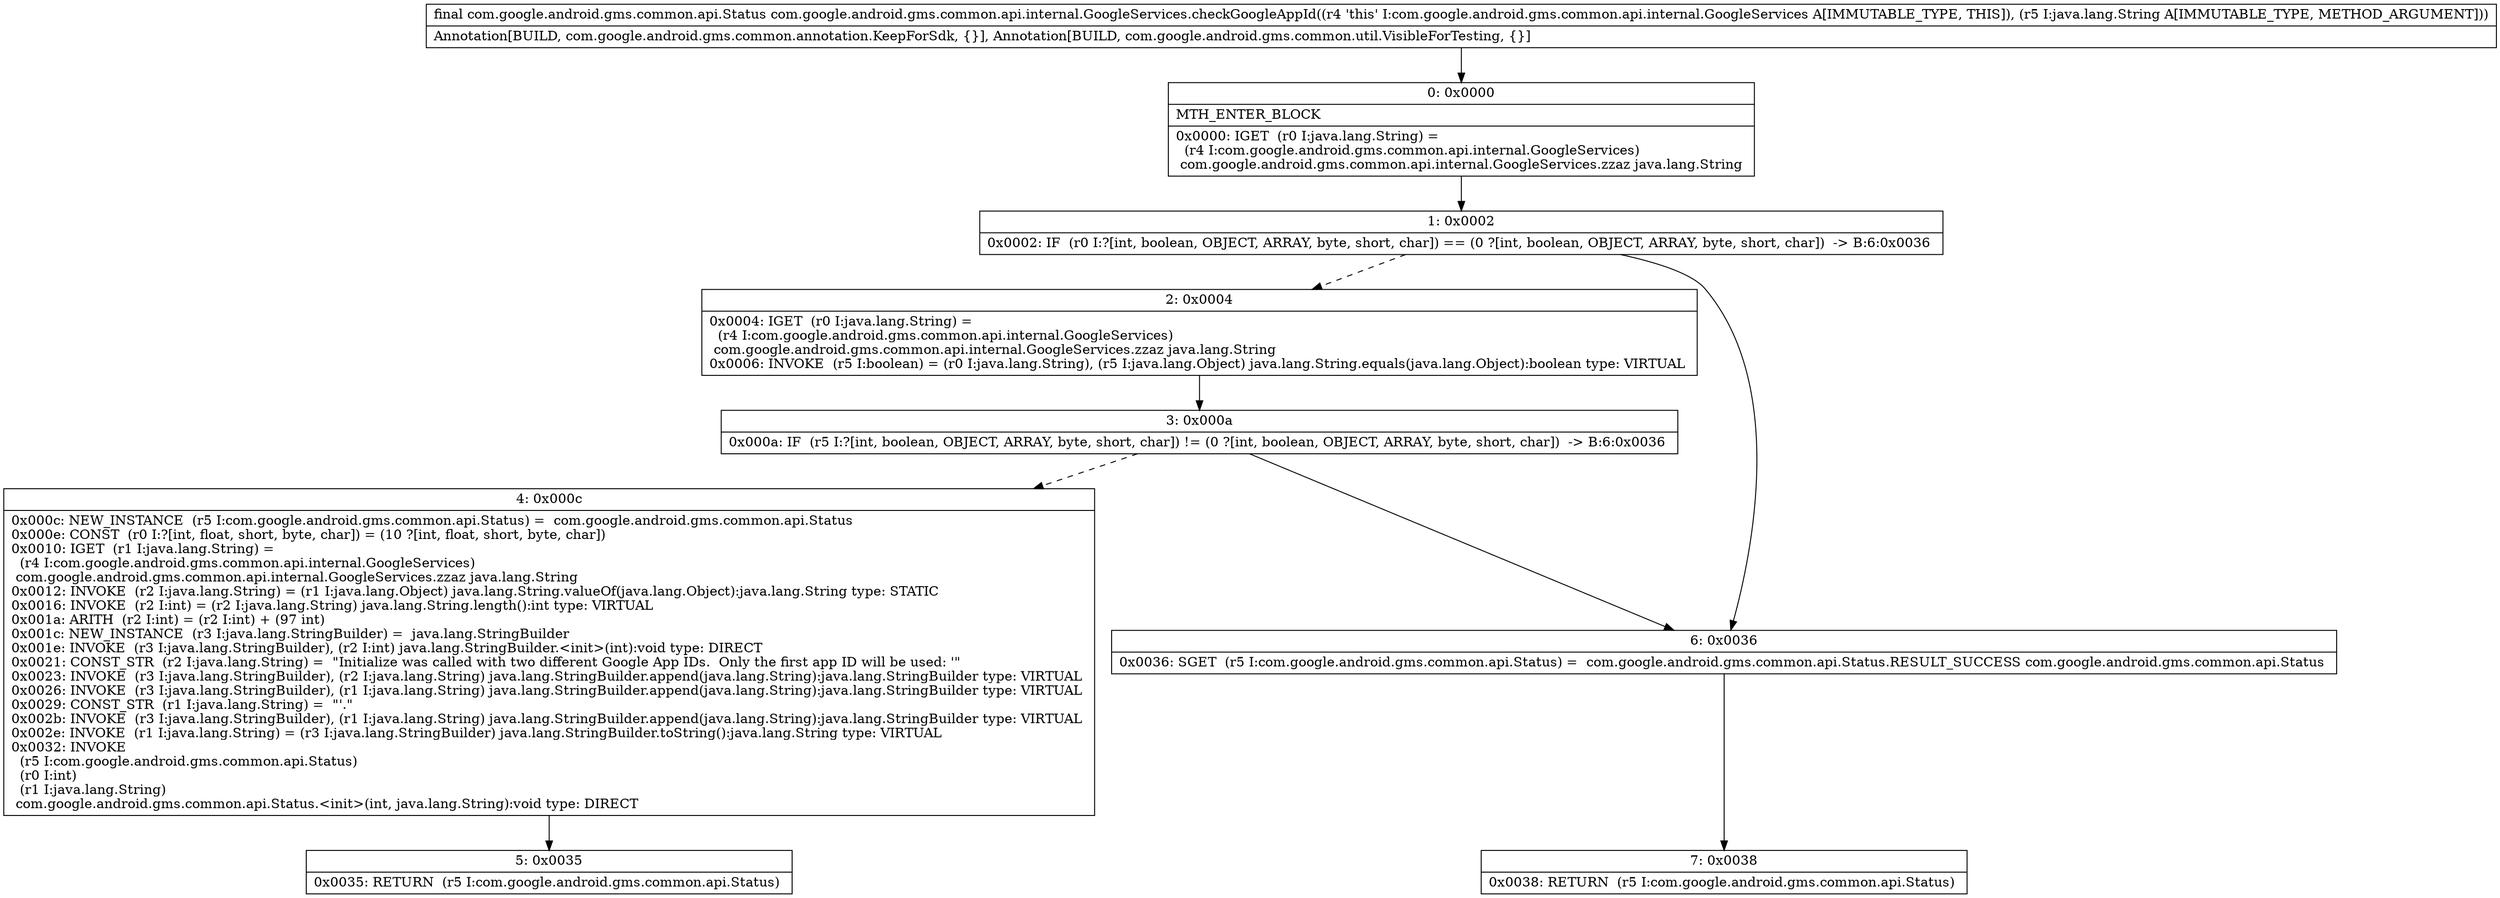 digraph "CFG forcom.google.android.gms.common.api.internal.GoogleServices.checkGoogleAppId(Ljava\/lang\/String;)Lcom\/google\/android\/gms\/common\/api\/Status;" {
Node_0 [shape=record,label="{0\:\ 0x0000|MTH_ENTER_BLOCK\l|0x0000: IGET  (r0 I:java.lang.String) = \l  (r4 I:com.google.android.gms.common.api.internal.GoogleServices)\l com.google.android.gms.common.api.internal.GoogleServices.zzaz java.lang.String \l}"];
Node_1 [shape=record,label="{1\:\ 0x0002|0x0002: IF  (r0 I:?[int, boolean, OBJECT, ARRAY, byte, short, char]) == (0 ?[int, boolean, OBJECT, ARRAY, byte, short, char])  \-\> B:6:0x0036 \l}"];
Node_2 [shape=record,label="{2\:\ 0x0004|0x0004: IGET  (r0 I:java.lang.String) = \l  (r4 I:com.google.android.gms.common.api.internal.GoogleServices)\l com.google.android.gms.common.api.internal.GoogleServices.zzaz java.lang.String \l0x0006: INVOKE  (r5 I:boolean) = (r0 I:java.lang.String), (r5 I:java.lang.Object) java.lang.String.equals(java.lang.Object):boolean type: VIRTUAL \l}"];
Node_3 [shape=record,label="{3\:\ 0x000a|0x000a: IF  (r5 I:?[int, boolean, OBJECT, ARRAY, byte, short, char]) != (0 ?[int, boolean, OBJECT, ARRAY, byte, short, char])  \-\> B:6:0x0036 \l}"];
Node_4 [shape=record,label="{4\:\ 0x000c|0x000c: NEW_INSTANCE  (r5 I:com.google.android.gms.common.api.Status) =  com.google.android.gms.common.api.Status \l0x000e: CONST  (r0 I:?[int, float, short, byte, char]) = (10 ?[int, float, short, byte, char]) \l0x0010: IGET  (r1 I:java.lang.String) = \l  (r4 I:com.google.android.gms.common.api.internal.GoogleServices)\l com.google.android.gms.common.api.internal.GoogleServices.zzaz java.lang.String \l0x0012: INVOKE  (r2 I:java.lang.String) = (r1 I:java.lang.Object) java.lang.String.valueOf(java.lang.Object):java.lang.String type: STATIC \l0x0016: INVOKE  (r2 I:int) = (r2 I:java.lang.String) java.lang.String.length():int type: VIRTUAL \l0x001a: ARITH  (r2 I:int) = (r2 I:int) + (97 int) \l0x001c: NEW_INSTANCE  (r3 I:java.lang.StringBuilder) =  java.lang.StringBuilder \l0x001e: INVOKE  (r3 I:java.lang.StringBuilder), (r2 I:int) java.lang.StringBuilder.\<init\>(int):void type: DIRECT \l0x0021: CONST_STR  (r2 I:java.lang.String) =  \"Initialize was called with two different Google App IDs.  Only the first app ID will be used: '\" \l0x0023: INVOKE  (r3 I:java.lang.StringBuilder), (r2 I:java.lang.String) java.lang.StringBuilder.append(java.lang.String):java.lang.StringBuilder type: VIRTUAL \l0x0026: INVOKE  (r3 I:java.lang.StringBuilder), (r1 I:java.lang.String) java.lang.StringBuilder.append(java.lang.String):java.lang.StringBuilder type: VIRTUAL \l0x0029: CONST_STR  (r1 I:java.lang.String) =  \"'.\" \l0x002b: INVOKE  (r3 I:java.lang.StringBuilder), (r1 I:java.lang.String) java.lang.StringBuilder.append(java.lang.String):java.lang.StringBuilder type: VIRTUAL \l0x002e: INVOKE  (r1 I:java.lang.String) = (r3 I:java.lang.StringBuilder) java.lang.StringBuilder.toString():java.lang.String type: VIRTUAL \l0x0032: INVOKE  \l  (r5 I:com.google.android.gms.common.api.Status)\l  (r0 I:int)\l  (r1 I:java.lang.String)\l com.google.android.gms.common.api.Status.\<init\>(int, java.lang.String):void type: DIRECT \l}"];
Node_5 [shape=record,label="{5\:\ 0x0035|0x0035: RETURN  (r5 I:com.google.android.gms.common.api.Status) \l}"];
Node_6 [shape=record,label="{6\:\ 0x0036|0x0036: SGET  (r5 I:com.google.android.gms.common.api.Status) =  com.google.android.gms.common.api.Status.RESULT_SUCCESS com.google.android.gms.common.api.Status \l}"];
Node_7 [shape=record,label="{7\:\ 0x0038|0x0038: RETURN  (r5 I:com.google.android.gms.common.api.Status) \l}"];
MethodNode[shape=record,label="{final com.google.android.gms.common.api.Status com.google.android.gms.common.api.internal.GoogleServices.checkGoogleAppId((r4 'this' I:com.google.android.gms.common.api.internal.GoogleServices A[IMMUTABLE_TYPE, THIS]), (r5 I:java.lang.String A[IMMUTABLE_TYPE, METHOD_ARGUMENT]))  | Annotation[BUILD, com.google.android.gms.common.annotation.KeepForSdk, \{\}], Annotation[BUILD, com.google.android.gms.common.util.VisibleForTesting, \{\}]\l}"];
MethodNode -> Node_0;
Node_0 -> Node_1;
Node_1 -> Node_2[style=dashed];
Node_1 -> Node_6;
Node_2 -> Node_3;
Node_3 -> Node_4[style=dashed];
Node_3 -> Node_6;
Node_4 -> Node_5;
Node_6 -> Node_7;
}

